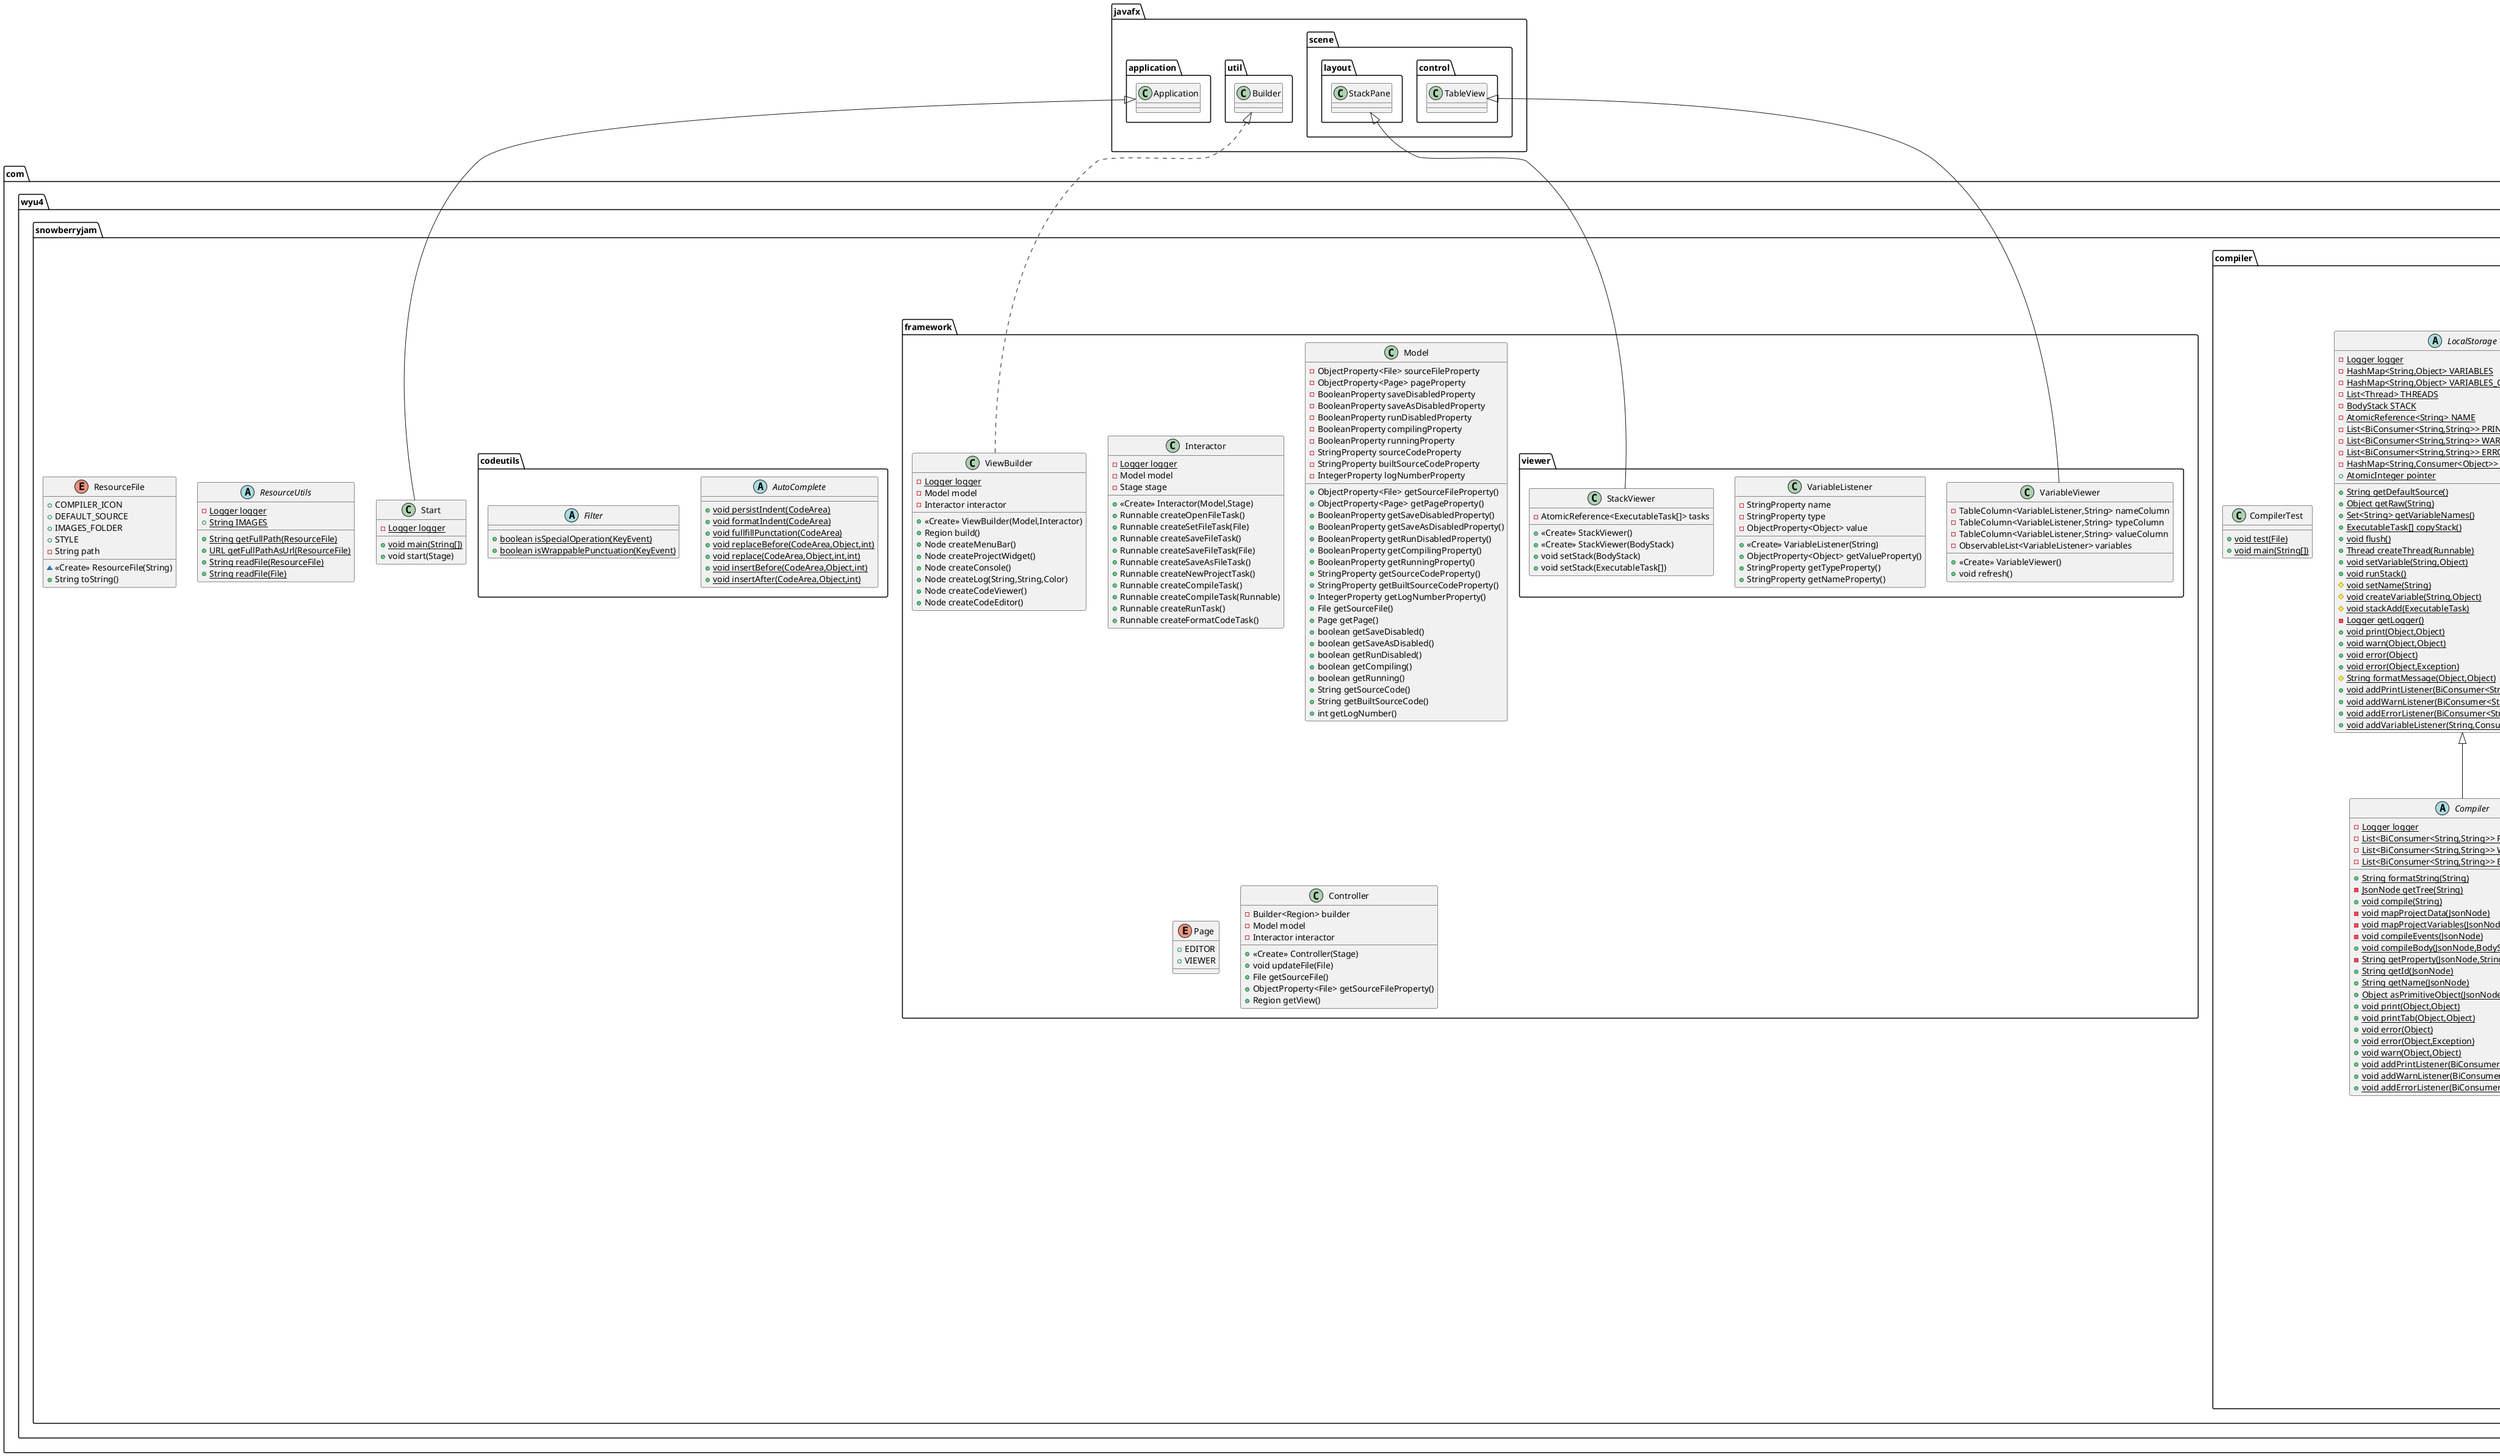 @startuml
class com.wyu4.snowberryjam.compiler.data.values.conditional.And {
+ <<Create>> And(JsonNode)
+ Boolean getState()
+ String toString()
}

class com.wyu4.snowberryjam.compiler.data.tasks.WarnTask {
- ValueHolder message
+ <<Create>> WarnTask(JsonNode)
+ <<Create>> WarnTask(String)
+ <<Create>> WarnTask(ValueHolder)
+ void execute()
+ SourceId getId()
+ Object feedback()
+ String toString()
}


class com.wyu4.snowberryjam.Start {
- {static} Logger logger
+ {static} void main(String[])
+ void start(Stage)
}


class com.wyu4.snowberryjam.compiler.data.values.iteration.WithUpdatedElement {
+ <<Create>> WithUpdatedElement(JsonNode)
+ Object getValue()
+ Class<?> getType()
}

class com.wyu4.snowberryjam.compiler.data.values.math.Minus {
+ <<Create>> Minus(JsonNode)
+ <<Create>> Minus(ValueHolder,ValueHolder)
+ Object getValue()
+ String toString()
}

class com.wyu4.snowberryjam.compiler.data.values.conditional.ConditionalHolder {
+ <<Create>> ConditionalHolder(JsonNode)
+ Boolean getState()
+ boolean bothTypesAre(Class<?>)
+ Object getValue()
+ Class<?> getType()
+ boolean notEmpty()
+ String toString()
}

class com.wyu4.snowberryjam.compiler.data.tasks.macros.IncreaseMacro {
- ValueHolder name
- ValueHolder value
- Plus plusHandler
+ <<Create>> IncreaseMacro(JsonNode)
+ <<Create>> IncreaseMacro(ValueHolder,ValueHolder)
+ void execute()
+ SourceId getId()
+ Object feedback()
+ String toString()
}


class com.wyu4.snowberryjam.compiler.data.values.conditional.SameType {
+ <<Create>> SameType(JsonNode)
+ Boolean getState()
+ String toString()
}

class com.wyu4.snowberryjam.compiler.data.values.iteration.ArrayHolder {
- ValueHolder i
+ <<Create>> ArrayHolder(JsonNode)
# ValueHolder getI()
# int getValidIndex()
+ String toString()
}


class com.wyu4.snowberryjam.compiler.data.values.conditional.GreaterOrEqualTo {
+ <<Create>> GreaterOrEqualTo(JsonNode)
+ Boolean getState()
+ String toString()
}

class com.wyu4.snowberryjam.compiler.data.values.builtin.RandomHolder {
+ Object getValue()
+ Class<?> getType()
+ String toString()
}

class com.wyu4.snowberryjam.compiler.data.values.conditional.Or {
+ <<Create>> Or(JsonNode)
+ Boolean getState()
+ String toString()
}

class com.wyu4.snowberryjam.compiler.data.values.math.Modulus {
+ <<Create>> Modulus(JsonNode)
+ Object getValue()
+ String toString()
}

class com.wyu4.snowberryjam.compiler.data.values.conditional.Equals {
+ <<Create>> Equals(JsonNode)
+ Boolean getState()
+ String toString()
}

class com.wyu4.snowberryjam.compiler.data.tasks.WhileTask {
- ValueHolder condition
- BodyStack body
+ <<Create>> WhileTask(JsonNode)
+ <<Create>> WhileTask(ConditionalHolder,BodyStack)
+ void execute()
+ SourceId getId()
+ Object feedback()
+ String toString()
}


class com.wyu4.snowberryjam.compiler.data.values.iteration.ElementAtIndex {
+ <<Create>> ElementAtIndex(JsonNode)
+ Object getValue()
+ String toString()
}

class com.wyu4.snowberryjam.compiler.data.values.conditional.Not {
+ <<Create>> Not(JsonNode)
+ Object getValue()
+ String toString()
}

class com.wyu4.snowberryjam.compiler.data.tasks.SetTask {
- ValueHolder name
- ValueHolder value
+ <<Create>> SetTask(JsonNode)
+ <<Create>> SetTask(ValueHolder,ValueHolder)
+ void execute()
+ SourceId getId()
+ Object feedback()
+ String toString()
}


class com.wyu4.snowberryjam.framework.viewer.VariableViewer {
- TableColumn<VariableListener,String> nameColumn
- TableColumn<VariableListener,String> typeColumn
- TableColumn<VariableListener,String> valueColumn
- ObservableList<VariableListener> variables
+ <<Create>> VariableViewer()
+ void refresh()
}


class com.wyu4.snowberryjam.framework.viewer.VariableListener {
- StringProperty name
- StringProperty type
- ObjectProperty<Object> value
+ <<Create>> VariableListener(String)
+ ObjectProperty<Object> getValueProperty()
+ StringProperty getTypeProperty()
+ StringProperty getNameProperty()
}


class com.wyu4.snowberryjam.compiler.data.values.math.ArithmeticHolder {
+ <<Create>> ArithmeticHolder(JsonNode)
+ <<Create>> ArithmeticHolder(ValueHolder,ValueHolder)
+ Object getValue()
+ boolean notEmpty()
+ String toString()
}

interface com.wyu4.snowberryjam.compiler.data.tasks.ExecutableTask {
~ void execute()
~ SourceId getId()
~ Object feedback()
}

abstract class com.wyu4.snowberryjam.compiler.LocalStorage {
- {static} Logger logger
- {static} HashMap<String,Object> VARIABLES
- {static} HashMap<String,Object> VARIABLES_COPY
- {static} List<Thread> THREADS
- {static} BodyStack STACK
- {static} AtomicReference<String> NAME
- {static} List<BiConsumer<String,String>> PRINT_LISTENERS
- {static} List<BiConsumer<String,String>> WARN_LISTENERS
- {static} List<BiConsumer<String,String>> ERROR_LISTENERS
- {static} HashMap<String,Consumer<Object>> VARIABLE_LISTENERS
+ {static} AtomicInteger pointer
+ {static} String getDefaultSource()
+ {static} Object getRaw(String)
+ {static} Set<String> getVariableNames()
+ {static} ExecutableTask[] copyStack()
+ {static} void flush()
+ {static} Thread createThread(Runnable)
+ {static} void setVariable(String,Object)
+ {static} void runStack()
# {static} void setName(String)
# {static} void createVariable(String,Object)
# {static} void stackAdd(ExecutableTask)
- {static} Logger getLogger()
+ {static} void print(Object,Object)
+ {static} void warn(Object,Object)
+ {static} void error(Object)
+ {static} void error(Object,Exception)
# {static} String formatMessage(Object,Object)
+ {static} void addPrintListener(BiConsumer<String,String>)
+ {static} void addWarnListener(BiConsumer<String,String>)
+ {static} void addErrorListener(BiConsumer<String,String>)
+ {static} void addVariableListener(String,Consumer<Object>)
}


class com.wyu4.snowberryjam.compiler.data.values.math.Multiply {
+ <<Create>> Multiply(JsonNode)
+ Object getValue()
+ String toString()
}

class com.wyu4.snowberryjam.framework.Interactor {
- {static} Logger logger
- Model model
- Stage stage
+ <<Create>> Interactor(Model,Stage)
+ Runnable createOpenFileTask()
+ Runnable createSetFileTask(File)
+ Runnable createSaveFileTask()
+ Runnable createSaveFileTask(File)
+ Runnable createSaveAsFileTask()
+ Runnable createNewProjectTask()
+ Runnable createCompileTask()
+ Runnable createCompileTask(Runnable)
+ Runnable createRunTask()
+ Runnable createFormatCodeTask()
}


class com.wyu4.snowberryjam.framework.viewer.StackViewer {
- AtomicReference<ExecutableTask[]> tasks
+ <<Create>> StackViewer()
+ <<Create>> StackViewer(BodyStack)
+ void setStack(BodyStack)
+ void setStack(ExecutableTask[])
}


class com.wyu4.snowberryjam.compiler.data.BodyStack {
- {static} Logger logger
- {static} AtomicBoolean DEBUGGING_ENABLED
- SourceId id
- List<ExecutableTask> stack
+ <<Create>> BodyStack(SourceId)
+ {static} void setDebuggingEnabled(boolean)
+ void addTask(ExecutableTask)
+ ExecutableTask[] copyStack()
+ void flush()
+ void execute()
+ Object feedback()
+ SourceId getId()
}


class com.wyu4.snowberryjam.compiler.data.tasks.macros.DecreaseMacro {
- ValueHolder name
- ValueHolder value
- Minus minusHandler
+ <<Create>> DecreaseMacro(JsonNode)
+ <<Create>> DecreaseMacro(ValueHolder,ValueHolder)
+ void execute()
+ SourceId getId()
+ Object feedback()
+ String toString()
}


abstract class com.wyu4.snowberryjam.codeutils.AutoComplete {
+ {static} void persistIndent(CodeArea)
+ {static} void formatIndent(CodeArea)
+ {static} void fullfillPunctation(CodeArea)
+ {static} void replaceBefore(CodeArea,Object,int)
+ {static} void replace(CodeArea,Object,int,int)
+ {static} void insertBefore(CodeArea,Object,int)
+ {static} void insertAfter(CodeArea,Object,int)
}

class com.wyu4.snowberryjam.compiler.data.values.conversion.SizeOf {
+ <<Create>> SizeOf(JsonNode)
+ Object getValue()
+ Class<?> getType()
}

class com.wyu4.snowberryjam.compiler.data.values.math.Divide {
+ <<Create>> Divide(JsonNode)
+ Object getValue()
+ String toString()
}

class com.wyu4.snowberryjam.compiler.data.tasks.WaitTask {
- {static} Logger logger
- ValueHolder time
+ <<Create>> WaitTask(JsonNode)
+ void execute()
+ SourceId getId()
+ Object feedback()
- long getTime()
+ String toString()
}


class com.wyu4.snowberryjam.framework.ViewBuilder {
- {static} Logger logger
- Model model
- Interactor interactor
+ <<Create>> ViewBuilder(Model,Interactor)
+ Region build()
+ Node createMenuBar()
+ Node createProjectWidget()
+ Node createConsole()
+ Node createLog(String,String,Color)
+ Node createCodeViewer()
+ Node createCodeEditor()
}


class com.wyu4.snowberryjam.compiler.data.values.VariableReference {
- ValueHolder name
+ <<Create>> VariableReference(String)
+ <<Create>> VariableReference(ValueHolder)
+ String getName()
+ Object getValue()
+ String toString()
}


class com.wyu4.snowberryjam.compiler.data.values.math.Plus {
+ <<Create>> Plus(JsonNode)
+ <<Create>> Plus(ValueHolder,ValueHolder)
+ Object getValue()
+ String toString()
}

class com.wyu4.snowberryjam.compiler.data.values.ValueHolder {
- Object value
+ <<Create>> ValueHolder()
+ <<Create>> ValueHolder(Object)
- {static} boolean isPrimitive(JsonNode)
+ {static} ValueHolder fromNode(JsonNode)
+ {static} ValueHolder checkValueIsConditional(ValueHolder)
+ Object getValue()
+ Object[] getArray()
+ String getString()
+ Class<?> getType()
+ boolean isType(Class<?>)
+ boolean notEmpty()
+ Double getSize()
+ boolean equals(Object)
+ String toString()
}


class com.wyu4.snowberryjam.framework.Model {
- ObjectProperty<File> sourceFileProperty
- ObjectProperty<Page> pageProperty
- BooleanProperty saveDisabledProperty
- BooleanProperty saveAsDisabledProperty
- BooleanProperty runDisabledProperty
- BooleanProperty compilingProperty
- BooleanProperty runningProperty
- StringProperty sourceCodeProperty
- StringProperty builtSourceCodeProperty
- IntegerProperty logNumberProperty
+ ObjectProperty<File> getSourceFileProperty()
+ ObjectProperty<Page> getPageProperty()
+ BooleanProperty getSaveDisabledProperty()
+ BooleanProperty getSaveAsDisabledProperty()
+ BooleanProperty getRunDisabledProperty()
+ BooleanProperty getCompilingProperty()
+ BooleanProperty getRunningProperty()
+ StringProperty getSourceCodeProperty()
+ StringProperty getBuiltSourceCodeProperty()
+ IntegerProperty getLogNumberProperty()
+ File getSourceFile()
+ Page getPage()
+ boolean getSaveDisabled()
+ boolean getSaveAsDisabled()
+ boolean getRunDisabled()
+ boolean getCompiling()
+ boolean getRunning()
+ String getSourceCode()
+ String getBuiltSourceCode()
+ int getLogNumber()
}


enum com.wyu4.snowberryjam.framework.Page {
+  EDITOR
+  VIEWER
}

class com.wyu4.snowberryjam.compiler.data.values.builtin.TimeHolder {
+ Object getValue()
+ Class<?> getType()
+ String toString()
}

class com.wyu4.snowberryjam.compiler.data.tasks.IfElseTask {
- ValueHolder condition
- BodyStack body
- BodyStack elseBody
+ <<Create>> IfElseTask(JsonNode)
+ void execute()
+ SourceId getId()
+ Object feedback()
+ String toString()
}


abstract class com.wyu4.snowberryjam.compiler.Compiler {
- {static} Logger logger
- {static} List<BiConsumer<String,String>> PRINT_LISTENERS
- {static} List<BiConsumer<String,String>> WARN_LISTENERS
- {static} List<BiConsumer<String,String>> ERROR_LISTENERS
+ {static} String formatString(String)
- {static} JsonNode getTree(String)
+ {static} void compile(String)
- {static} void mapProjectData(JsonNode)
- {static} void mapProjectVariables(JsonNode)
- {static} void compileEvents(JsonNode)
+ {static} void compileBody(JsonNode,BodyStack)
- {static} String getProperty(JsonNode,String)
+ {static} String getId(JsonNode)
+ {static} String getName(JsonNode)
+ {static} Object asPrimitiveObject(JsonNode)
+ {static} void print(Object,Object)
+ {static} void printTab(Object,Object)
+ {static} void error(Object)
+ {static} void error(Object,Exception)
+ {static} void warn(Object,Object)
+ {static} void addPrintListener(BiConsumer<String,String>)
+ {static} void addWarnListener(BiConsumer<String,String>)
+ {static} void addErrorListener(BiConsumer<String,String>)
}


enum com.wyu4.snowberryjam.compiler.enums.SourceKey {
+  ARRAY
+  BODY
+  ELSE
+  EVENTS
+  ID
+  NAME
+  PARAM_A
+  PARAM_B
+  PARAM_I
+  VARIABLES
+  VALUE
- String key
~ <<Create>> SourceKey(String)
+ String toString()
}


class com.wyu4.snowberryjam.compiler.data.values.conditional.LessOrEqualTo {
+ <<Create>> LessOrEqualTo(JsonNode)
+ Boolean getState()
+ String toString()
}

abstract class com.wyu4.snowberryjam.ResourceUtils {
- {static} Logger logger
+ {static} String IMAGES
+ {static} String getFullPath(ResourceFile)
+ {static} URL getFullPathAsUrl(ResourceFile)
+ {static} String readFile(ResourceFile)
+ {static} String readFile(File)
}


enum com.wyu4.snowberryjam.ResourceFile {
+  COMPILER_ICON
+  DEFAULT_SOURCE
+  IMAGES_FOLDER
+  STYLE
- String path
~ <<Create>> ResourceFile(String)
+ String toString()
}


abstract class com.wyu4.snowberryjam.codeutils.Filter {
+ {static} boolean isSpecialOperation(KeyEvent)
+ {static} boolean isWrappablePunctuation(KeyEvent)
}

class com.wyu4.snowberryjam.compiler.data.values.conditional.GreaterThan {
+ <<Create>> GreaterThan(JsonNode)
+ Boolean getState()
+ String toString()
}

enum com.wyu4.snowberryjam.compiler.enums.SourceId {
+  AND
+  ARRAY_OF
+  ELEMENT_AT_INDEX
+  DECREASE_MACRO
+  DIVIDE
+  EQUALS
+  GREATER_THAN
+  GREATER_OR_EQUAL_TO
+  IF
+  IF_ELSE
+  INCREASE_MACRO
+  LESS_THAN
+  LESS_OR_EQUAL_TO
+  ON_RUN
+  OR
+  MINUS
+  MODULUS
+  MULTIPLY
+  NOT
+  PLUS
+  PRINT
+  PROJECT
+  RANDOM
+  REPEAT
+  ROUND
+  SAME_TYPE
+  SET
+  SIZE_OF
+  TIME
+  VARIABLE
+  WAIT
+  WARN
+  WHILE
+  WITH_UPDATED_ELEMENT
- String id
~ <<Create>> SourceId(String)
+ String toString()
}


abstract class com.wyu4.snowberryjam.compiler.enums.EnumHelper {
+ {static} SourceId stringToId(String)
+ {static} SourceKey stringToKey(String)
}

class com.wyu4.snowberryjam.framework.Controller {
- Builder<Region> builder
- Model model
- Interactor interactor
+ <<Create>> Controller(Stage)
+ void updateFile(File)
+ File getSourceFile()
+ ObjectProperty<File> getSourceFileProperty()
+ Region getView()
}


class com.wyu4.snowberryjam.compiler.data.tasks.Repeat {
- ValueHolder repeats
- BodyStack body
+ <<Create>> Repeat(JsonNode)
+ void execute()
+ SourceId getId()
+ Object feedback()
+ String toString()
}


class com.wyu4.snowberryjam.compiler.data.values.InteractiveValueHolder {
- ValueHolder a
- ValueHolder b
+ <<Create>> InteractiveValueHolder(JsonNode)
+ <<Create>> InteractiveValueHolder(ValueHolder,ValueHolder)
# ValueHolder getA()
# ValueHolder getB()
}


class com.wyu4.snowberryjam.compiler.data.tasks.IfTask {
- ValueHolder condition
- BodyStack body
+ <<Create>> IfTask(JsonNode)
+ void execute()
+ SourceId getId()
+ Object feedback()
+ String toString()
}


class com.wyu4.snowberryjam.compiler.data.values.conversion.ArrayOf {
+ <<Create>> ArrayOf(JsonNode)
+ Object getValue()
+ Class<?> getType()
}

class com.wyu4.snowberryjam.compiler.CompilerTest {
+ {static} void test(File)
+ {static} void main(String[])
}

class com.wyu4.snowberryjam.compiler.data.values.conditional.LessThan {
+ <<Create>> LessThan(JsonNode)
+ Boolean getState()
+ String toString()
}

class com.wyu4.snowberryjam.compiler.data.tasks.PrintTask {
- ValueHolder message
+ <<Create>> PrintTask(JsonNode)
+ <<Create>> PrintTask(String)
+ <<Create>> PrintTask(ValueHolder)
+ void execute()
+ SourceId getId()
+ Object feedback()
+ String toString()
}


class com.wyu4.snowberryjam.compiler.data.values.math.Round {
+ <<Create>> Round(JsonNode)
+ Object getValue()
+ String toString()
}



com.wyu4.snowberryjam.compiler.data.values.conditional.ConditionalHolder <|-- com.wyu4.snowberryjam.compiler.data.values.conditional.And
com.wyu4.snowberryjam.compiler.data.tasks.ExecutableTask <|.. com.wyu4.snowberryjam.compiler.data.tasks.WarnTask
javafx.application.Application <|-- com.wyu4.snowberryjam.Start
com.wyu4.snowberryjam.compiler.data.values.iteration.ArrayHolder <|-- com.wyu4.snowberryjam.compiler.data.values.iteration.WithUpdatedElement
com.wyu4.snowberryjam.compiler.data.values.math.ArithmeticHolder <|-- com.wyu4.snowberryjam.compiler.data.values.math.Minus
com.wyu4.snowberryjam.compiler.data.values.InteractiveValueHolder <|-- com.wyu4.snowberryjam.compiler.data.values.conditional.ConditionalHolder
com.wyu4.snowberryjam.compiler.data.tasks.ExecutableTask <|.. com.wyu4.snowberryjam.compiler.data.tasks.macros.IncreaseMacro
com.wyu4.snowberryjam.compiler.data.values.conditional.ConditionalHolder <|-- com.wyu4.snowberryjam.compiler.data.values.conditional.SameType
com.wyu4.snowberryjam.compiler.data.values.InteractiveValueHolder <|-- com.wyu4.snowberryjam.compiler.data.values.iteration.ArrayHolder
com.wyu4.snowberryjam.compiler.data.values.conditional.ConditionalHolder <|-- com.wyu4.snowberryjam.compiler.data.values.conditional.GreaterOrEqualTo
com.wyu4.snowberryjam.compiler.data.values.ValueHolder <|-- com.wyu4.snowberryjam.compiler.data.values.builtin.RandomHolder
com.wyu4.snowberryjam.compiler.data.values.conditional.ConditionalHolder <|-- com.wyu4.snowberryjam.compiler.data.values.conditional.Or
com.wyu4.snowberryjam.compiler.data.values.math.ArithmeticHolder <|-- com.wyu4.snowberryjam.compiler.data.values.math.Modulus
com.wyu4.snowberryjam.compiler.data.values.conditional.ConditionalHolder <|-- com.wyu4.snowberryjam.compiler.data.values.conditional.Equals
com.wyu4.snowberryjam.compiler.data.tasks.ExecutableTask <|.. com.wyu4.snowberryjam.compiler.data.tasks.WhileTask
com.wyu4.snowberryjam.compiler.data.values.iteration.ArrayHolder <|-- com.wyu4.snowberryjam.compiler.data.values.iteration.ElementAtIndex
com.wyu4.snowberryjam.compiler.data.values.conditional.ConditionalHolder <|-- com.wyu4.snowberryjam.compiler.data.values.conditional.Not
com.wyu4.snowberryjam.compiler.data.tasks.ExecutableTask <|.. com.wyu4.snowberryjam.compiler.data.tasks.SetTask
javafx.scene.control.TableView <|-- com.wyu4.snowberryjam.framework.viewer.VariableViewer
com.wyu4.snowberryjam.compiler.data.values.InteractiveValueHolder <|-- com.wyu4.snowberryjam.compiler.data.values.math.ArithmeticHolder
com.wyu4.snowberryjam.compiler.data.values.math.ArithmeticHolder <|-- com.wyu4.snowberryjam.compiler.data.values.math.Multiply
javafx.scene.layout.StackPane <|-- com.wyu4.snowberryjam.framework.viewer.StackViewer
com.wyu4.snowberryjam.compiler.data.tasks.ExecutableTask <|.. com.wyu4.snowberryjam.compiler.data.BodyStack
com.wyu4.snowberryjam.compiler.data.tasks.ExecutableTask <|.. com.wyu4.snowberryjam.compiler.data.tasks.macros.DecreaseMacro
com.wyu4.snowberryjam.compiler.data.values.InteractiveValueHolder <|-- com.wyu4.snowberryjam.compiler.data.values.conversion.SizeOf
com.wyu4.snowberryjam.compiler.data.values.math.ArithmeticHolder <|-- com.wyu4.snowberryjam.compiler.data.values.math.Divide
com.wyu4.snowberryjam.compiler.data.tasks.ExecutableTask <|.. com.wyu4.snowberryjam.compiler.data.tasks.WaitTask
javafx.util.Builder <|.. com.wyu4.snowberryjam.framework.ViewBuilder
com.wyu4.snowberryjam.compiler.data.values.ValueHolder <|-- com.wyu4.snowberryjam.compiler.data.values.VariableReference
com.wyu4.snowberryjam.compiler.data.values.math.ArithmeticHolder <|-- com.wyu4.snowberryjam.compiler.data.values.math.Plus
com.wyu4.snowberryjam.compiler.data.values.ValueHolder <|-- com.wyu4.snowberryjam.compiler.data.values.builtin.TimeHolder
com.wyu4.snowberryjam.compiler.data.tasks.ExecutableTask <|.. com.wyu4.snowberryjam.compiler.data.tasks.IfElseTask
com.wyu4.snowberryjam.compiler.LocalStorage <|-- com.wyu4.snowberryjam.compiler.Compiler
com.wyu4.snowberryjam.compiler.data.values.conditional.ConditionalHolder <|-- com.wyu4.snowberryjam.compiler.data.values.conditional.LessOrEqualTo
com.wyu4.snowberryjam.compiler.data.values.conditional.ConditionalHolder <|-- com.wyu4.snowberryjam.compiler.data.values.conditional.GreaterThan
com.wyu4.snowberryjam.compiler.data.tasks.ExecutableTask <|.. com.wyu4.snowberryjam.compiler.data.tasks.Repeat
com.wyu4.snowberryjam.compiler.data.values.ValueHolder <|-- com.wyu4.snowberryjam.compiler.data.values.InteractiveValueHolder
com.wyu4.snowberryjam.compiler.data.tasks.ExecutableTask <|.. com.wyu4.snowberryjam.compiler.data.tasks.IfTask
com.wyu4.snowberryjam.compiler.data.values.InteractiveValueHolder <|-- com.wyu4.snowberryjam.compiler.data.values.conversion.ArrayOf
com.wyu4.snowberryjam.compiler.data.values.conditional.ConditionalHolder <|-- com.wyu4.snowberryjam.compiler.data.values.conditional.LessThan
com.wyu4.snowberryjam.compiler.data.tasks.ExecutableTask <|.. com.wyu4.snowberryjam.compiler.data.tasks.PrintTask
com.wyu4.snowberryjam.compiler.data.values.math.ArithmeticHolder <|-- com.wyu4.snowberryjam.compiler.data.values.math.Round
@enduml